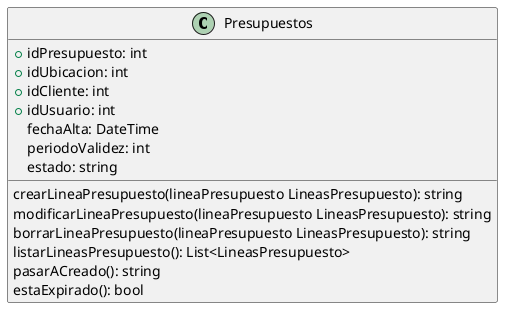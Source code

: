 @startuml Presupuestos
class Presupuestos{
    +idPresupuesto: int
    +idUbicacion: int
    +idCliente: int
    +idUsuario: int
    fechaAlta: DateTime
    periodoValidez: int
    estado: string

    crearLineaPresupuesto(lineaPresupuesto LineasPresupuesto): string
    modificarLineaPresupuesto(lineaPresupuesto LineasPresupuesto): string
    borrarLineaPresupuesto(lineaPresupuesto LineasPresupuesto): string
    listarLineasPresupuesto(): List<LineasPresupuesto>
    pasarACreado(): string
    estaExpirado(): bool
}
@endumls